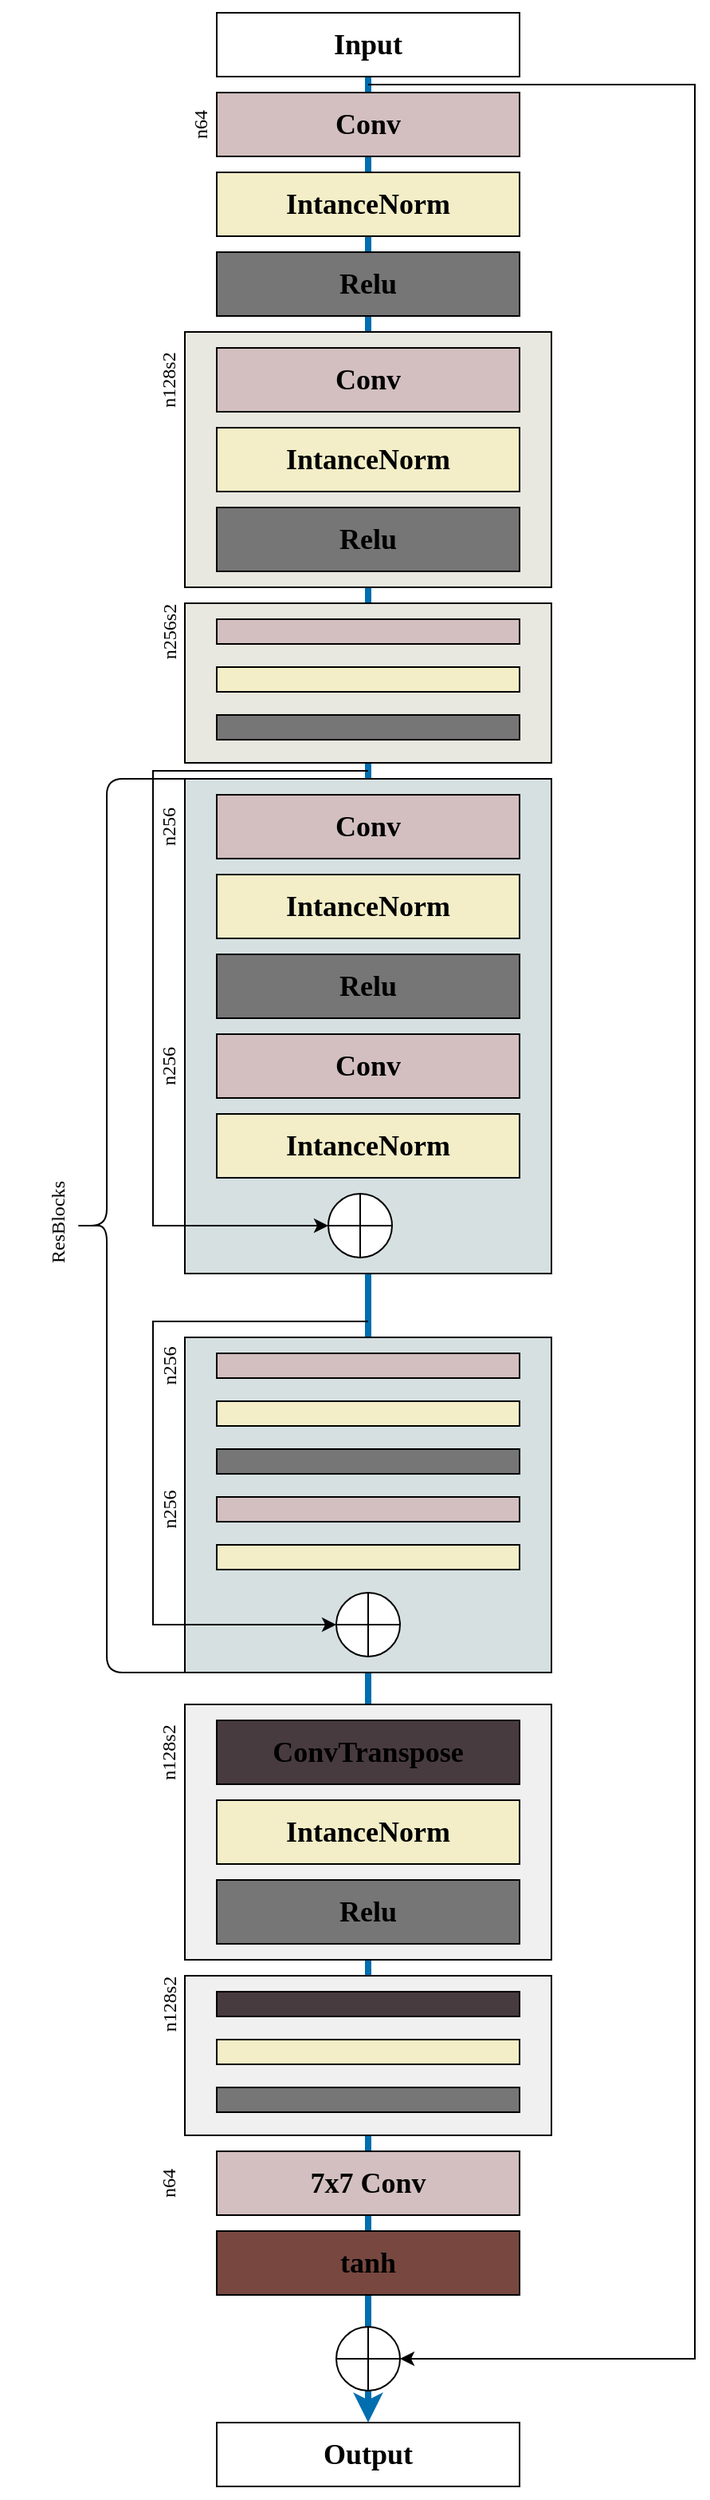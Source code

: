 <mxfile version="20.1.4" type="github">
  <diagram id="7JfQtgM287IBN1vyDeZi" name="第 1 页">
    <mxGraphModel dx="1720" dy="1013" grid="1" gridSize="10" guides="1" tooltips="1" connect="1" arrows="1" fold="1" page="1" pageScale="1" pageWidth="827" pageHeight="1169" math="0" shadow="0">
      <root>
        <mxCell id="0" />
        <mxCell id="1" parent="0" />
        <mxCell id="Yrk2esqF26IQwSNQLnqM-48" value="" style="endArrow=classic;html=1;rounded=0;fontFamily=Times New Roman;fontSize=18;exitX=0.5;exitY=1;exitDx=0;exitDy=0;entryX=0.5;entryY=0;entryDx=0;entryDy=0;strokeWidth=4;fillColor=#1ba1e2;strokeColor=#006EAF;" edge="1" parent="1" source="Yrk2esqF26IQwSNQLnqM-1" target="Yrk2esqF26IQwSNQLnqM-47">
          <mxGeometry width="50" height="50" relative="1" as="geometry">
            <mxPoint x="390" y="200" as="sourcePoint" />
            <mxPoint x="440" y="150" as="targetPoint" />
          </mxGeometry>
        </mxCell>
        <mxCell id="Yrk2esqF26IQwSNQLnqM-8" value="" style="rounded=0;whiteSpace=wrap;html=1;fontFamily=Times New Roman;fontSize=18;fillColor=#e8e8e0;" vertex="1" parent="1">
          <mxGeometry x="220" y="320" width="230" height="160" as="geometry" />
        </mxCell>
        <mxCell id="Yrk2esqF26IQwSNQLnqM-1" value="&lt;h5&gt;&lt;font style=&quot;font-size: 18px;&quot; face=&quot;Times New Roman&quot;&gt;Input&lt;/font&gt;&lt;/h5&gt;" style="rounded=0;whiteSpace=wrap;html=1;" vertex="1" parent="1">
          <mxGeometry x="240" y="120" width="190" height="40" as="geometry" />
        </mxCell>
        <mxCell id="Yrk2esqF26IQwSNQLnqM-2" value="&lt;h5&gt;&lt;font face=&quot;Times New Roman&quot;&gt;&lt;span style=&quot;font-size: 18px;&quot;&gt;Conv&lt;/span&gt;&lt;/font&gt;&lt;/h5&gt;" style="rounded=0;whiteSpace=wrap;html=1;fillColor=#D3bfc0;" vertex="1" parent="1">
          <mxGeometry x="240" y="170" width="190" height="40" as="geometry" />
        </mxCell>
        <mxCell id="Yrk2esqF26IQwSNQLnqM-3" value="&lt;h5&gt;&lt;font style=&quot;font-size: 18px;&quot; face=&quot;Times New Roman&quot;&gt;IntanceNorm&lt;/font&gt;&lt;/h5&gt;" style="rounded=0;whiteSpace=wrap;html=1;fillColor=#f3eec7;" vertex="1" parent="1">
          <mxGeometry x="240" y="220" width="190" height="40" as="geometry" />
        </mxCell>
        <mxCell id="Yrk2esqF26IQwSNQLnqM-4" value="&lt;font style=&quot;font-size: 18px;&quot; face=&quot;Times New Roman&quot;&gt;&lt;b&gt;Relu&lt;/b&gt;&lt;/font&gt;" style="rounded=0;whiteSpace=wrap;html=1;fillColor=#767676;" vertex="1" parent="1">
          <mxGeometry x="240" y="270" width="190" height="40" as="geometry" />
        </mxCell>
        <mxCell id="Yrk2esqF26IQwSNQLnqM-5" value="&lt;h5&gt;&lt;font face=&quot;Times New Roman&quot;&gt;&lt;span style=&quot;font-size: 18px;&quot;&gt;Conv&lt;/span&gt;&lt;/font&gt;&lt;/h5&gt;" style="rounded=0;whiteSpace=wrap;html=1;fillColor=#D3BFC0;" vertex="1" parent="1">
          <mxGeometry x="240" y="330" width="190" height="40" as="geometry" />
        </mxCell>
        <mxCell id="Yrk2esqF26IQwSNQLnqM-6" value="&lt;h5&gt;&lt;font style=&quot;font-size: 18px;&quot; face=&quot;Times New Roman&quot;&gt;IntanceNorm&lt;/font&gt;&lt;/h5&gt;" style="rounded=0;whiteSpace=wrap;html=1;fillColor=#F3EEC7;" vertex="1" parent="1">
          <mxGeometry x="240" y="380" width="190" height="40" as="geometry" />
        </mxCell>
        <mxCell id="Yrk2esqF26IQwSNQLnqM-7" value="&lt;font style=&quot;font-size: 18px;&quot; face=&quot;Times New Roman&quot;&gt;&lt;b&gt;Relu&lt;/b&gt;&lt;/font&gt;" style="rounded=0;whiteSpace=wrap;html=1;fillColor=#767676;" vertex="1" parent="1">
          <mxGeometry x="240" y="430" width="190" height="40" as="geometry" />
        </mxCell>
        <mxCell id="Yrk2esqF26IQwSNQLnqM-9" value="" style="rounded=0;whiteSpace=wrap;html=1;fontFamily=Times New Roman;fontSize=18;fillColor=#E8E8E0;" vertex="1" parent="1">
          <mxGeometry x="220" y="490" width="230" height="100" as="geometry" />
        </mxCell>
        <mxCell id="Yrk2esqF26IQwSNQLnqM-12" value="" style="rounded=0;whiteSpace=wrap;html=1;fillColor=#F3EEC7;" vertex="1" parent="1">
          <mxGeometry x="240" y="530" width="190" height="15.5" as="geometry" />
        </mxCell>
        <mxCell id="Yrk2esqF26IQwSNQLnqM-14" value="" style="rounded=0;whiteSpace=wrap;html=1;fillColor=#D3BFC0;" vertex="1" parent="1">
          <mxGeometry x="240" y="500" width="190" height="15.5" as="geometry" />
        </mxCell>
        <mxCell id="Yrk2esqF26IQwSNQLnqM-15" value="" style="rounded=0;whiteSpace=wrap;html=1;fillColor=#767676;" vertex="1" parent="1">
          <mxGeometry x="240" y="560" width="190" height="15.5" as="geometry" />
        </mxCell>
        <mxCell id="Yrk2esqF26IQwSNQLnqM-16" value="" style="rounded=0;whiteSpace=wrap;html=1;fontFamily=Times New Roman;fontSize=18;fillColor=#d6e0e1;" vertex="1" parent="1">
          <mxGeometry x="220" y="600" width="230" height="310" as="geometry" />
        </mxCell>
        <mxCell id="Yrk2esqF26IQwSNQLnqM-17" value="&lt;h5&gt;&lt;font face=&quot;Times New Roman&quot;&gt;&lt;span style=&quot;font-size: 18px;&quot;&gt;Conv&lt;/span&gt;&lt;/font&gt;&lt;/h5&gt;" style="rounded=0;whiteSpace=wrap;html=1;fillColor=#D3BFC0;" vertex="1" parent="1">
          <mxGeometry x="240" y="610" width="190" height="40" as="geometry" />
        </mxCell>
        <mxCell id="Yrk2esqF26IQwSNQLnqM-18" value="&lt;h5&gt;&lt;font style=&quot;font-size: 18px;&quot; face=&quot;Times New Roman&quot;&gt;IntanceNorm&lt;/font&gt;&lt;/h5&gt;" style="rounded=0;whiteSpace=wrap;html=1;fillColor=#F3EEC7;" vertex="1" parent="1">
          <mxGeometry x="240" y="660" width="190" height="40" as="geometry" />
        </mxCell>
        <mxCell id="Yrk2esqF26IQwSNQLnqM-19" value="&lt;font style=&quot;font-size: 18px;&quot; face=&quot;Times New Roman&quot;&gt;&lt;b&gt;Relu&lt;/b&gt;&lt;/font&gt;" style="rounded=0;whiteSpace=wrap;html=1;fillColor=#767676;" vertex="1" parent="1">
          <mxGeometry x="240" y="710" width="190" height="40" as="geometry" />
        </mxCell>
        <mxCell id="Yrk2esqF26IQwSNQLnqM-20" value="&lt;h5&gt;&lt;font face=&quot;Times New Roman&quot;&gt;&lt;span style=&quot;font-size: 18px;&quot;&gt;Conv&lt;/span&gt;&lt;/font&gt;&lt;/h5&gt;" style="rounded=0;whiteSpace=wrap;html=1;fillColor=#D3BFC0;" vertex="1" parent="1">
          <mxGeometry x="240" y="760" width="190" height="40" as="geometry" />
        </mxCell>
        <mxCell id="Yrk2esqF26IQwSNQLnqM-21" value="&lt;h5&gt;&lt;font style=&quot;font-size: 18px;&quot; face=&quot;Times New Roman&quot;&gt;IntanceNorm&lt;/font&gt;&lt;/h5&gt;" style="rounded=0;whiteSpace=wrap;html=1;fillColor=#F3EEC7;" vertex="1" parent="1">
          <mxGeometry x="240" y="810" width="190" height="40" as="geometry" />
        </mxCell>
        <mxCell id="Yrk2esqF26IQwSNQLnqM-22" value="" style="shape=orEllipse;perimeter=ellipsePerimeter;whiteSpace=wrap;html=1;backgroundOutline=1;fontFamily=Times New Roman;fontSize=18;" vertex="1" parent="1">
          <mxGeometry x="310" y="860" width="40" height="40" as="geometry" />
        </mxCell>
        <mxCell id="Yrk2esqF26IQwSNQLnqM-30" value="" style="rounded=0;whiteSpace=wrap;html=1;fontFamily=Times New Roman;fontSize=18;fillColor=#D6E0E1;" vertex="1" parent="1">
          <mxGeometry x="220" y="950" width="230" height="210" as="geometry" />
        </mxCell>
        <mxCell id="Yrk2esqF26IQwSNQLnqM-31" value="" style="rounded=0;whiteSpace=wrap;html=1;fillColor=#F3EEC7;" vertex="1" parent="1">
          <mxGeometry x="240" y="990" width="190" height="15.5" as="geometry" />
        </mxCell>
        <mxCell id="Yrk2esqF26IQwSNQLnqM-32" value="" style="rounded=0;whiteSpace=wrap;html=1;fillColor=#D3BFC0;" vertex="1" parent="1">
          <mxGeometry x="240" y="960" width="190" height="15.5" as="geometry" />
        </mxCell>
        <mxCell id="Yrk2esqF26IQwSNQLnqM-33" value="" style="rounded=0;whiteSpace=wrap;html=1;fillColor=#767676;" vertex="1" parent="1">
          <mxGeometry x="240" y="1020" width="190" height="15.5" as="geometry" />
        </mxCell>
        <mxCell id="Yrk2esqF26IQwSNQLnqM-34" value="" style="rounded=0;whiteSpace=wrap;html=1;fillColor=#D3BFC0;" vertex="1" parent="1">
          <mxGeometry x="240" y="1050" width="190" height="15.5" as="geometry" />
        </mxCell>
        <mxCell id="Yrk2esqF26IQwSNQLnqM-35" value="" style="rounded=0;whiteSpace=wrap;html=1;fillColor=#F3EEC7;" vertex="1" parent="1">
          <mxGeometry x="240" y="1080" width="190" height="15.5" as="geometry" />
        </mxCell>
        <mxCell id="Yrk2esqF26IQwSNQLnqM-36" value="" style="shape=orEllipse;perimeter=ellipsePerimeter;whiteSpace=wrap;html=1;backgroundOutline=1;fontFamily=Times New Roman;fontSize=18;" vertex="1" parent="1">
          <mxGeometry x="315" y="1110" width="40" height="40" as="geometry" />
        </mxCell>
        <mxCell id="Yrk2esqF26IQwSNQLnqM-37" value="" style="rounded=0;whiteSpace=wrap;html=1;fontFamily=Times New Roman;fontSize=18;fillColor=#f0f0f0;" vertex="1" parent="1">
          <mxGeometry x="220" y="1180" width="230" height="160" as="geometry" />
        </mxCell>
        <mxCell id="Yrk2esqF26IQwSNQLnqM-38" value="&lt;h5&gt;&lt;font face=&quot;Times New Roman&quot;&gt;&lt;span style=&quot;font-size: 18px;&quot;&gt;ConvTranspose&lt;/span&gt;&lt;/font&gt;&lt;/h5&gt;" style="rounded=0;whiteSpace=wrap;html=1;fillColor=#483b3f;" vertex="1" parent="1">
          <mxGeometry x="240" y="1190" width="190" height="40" as="geometry" />
        </mxCell>
        <mxCell id="Yrk2esqF26IQwSNQLnqM-39" value="&lt;h5&gt;&lt;font style=&quot;font-size: 18px;&quot; face=&quot;Times New Roman&quot;&gt;IntanceNorm&lt;/font&gt;&lt;/h5&gt;" style="rounded=0;whiteSpace=wrap;html=1;fillColor=#F3EEC7;" vertex="1" parent="1">
          <mxGeometry x="240" y="1240" width="190" height="40" as="geometry" />
        </mxCell>
        <mxCell id="Yrk2esqF26IQwSNQLnqM-40" value="&lt;font style=&quot;font-size: 18px;&quot; face=&quot;Times New Roman&quot;&gt;&lt;b&gt;Relu&lt;/b&gt;&lt;/font&gt;" style="rounded=0;whiteSpace=wrap;html=1;fillColor=#767676;" vertex="1" parent="1">
          <mxGeometry x="240" y="1290" width="190" height="40" as="geometry" />
        </mxCell>
        <mxCell id="Yrk2esqF26IQwSNQLnqM-41" value="" style="rounded=0;whiteSpace=wrap;html=1;fontFamily=Times New Roman;fontSize=18;fillColor=#f0f0f0;" vertex="1" parent="1">
          <mxGeometry x="220" y="1350" width="230" height="100" as="geometry" />
        </mxCell>
        <mxCell id="Yrk2esqF26IQwSNQLnqM-42" value="" style="rounded=0;whiteSpace=wrap;html=1;fillColor=#F3EEC7;" vertex="1" parent="1">
          <mxGeometry x="240" y="1390" width="190" height="15.5" as="geometry" />
        </mxCell>
        <mxCell id="Yrk2esqF26IQwSNQLnqM-43" value="" style="rounded=0;whiteSpace=wrap;html=1;fillColor=#483B3F;" vertex="1" parent="1">
          <mxGeometry x="240" y="1360" width="190" height="15.5" as="geometry" />
        </mxCell>
        <mxCell id="Yrk2esqF26IQwSNQLnqM-44" value="" style="rounded=0;whiteSpace=wrap;html=1;fillColor=#767676;" vertex="1" parent="1">
          <mxGeometry x="240" y="1420" width="190" height="15.5" as="geometry" />
        </mxCell>
        <mxCell id="Yrk2esqF26IQwSNQLnqM-45" value="&lt;h5&gt;&lt;font face=&quot;Times New Roman&quot;&gt;&lt;span style=&quot;font-size: 18px;&quot;&gt;7x7 Conv&lt;/span&gt;&lt;/font&gt;&lt;/h5&gt;" style="rounded=0;whiteSpace=wrap;html=1;fillColor=#D3BFC0;" vertex="1" parent="1">
          <mxGeometry x="240" y="1460" width="190" height="40" as="geometry" />
        </mxCell>
        <mxCell id="Yrk2esqF26IQwSNQLnqM-46" value="&lt;h5&gt;&lt;font style=&quot;font-size: 18px;&quot; face=&quot;Times New Roman&quot;&gt;tanh&lt;/font&gt;&lt;/h5&gt;" style="rounded=0;whiteSpace=wrap;html=1;fillColor=#784840;" vertex="1" parent="1">
          <mxGeometry x="240" y="1510" width="190" height="40" as="geometry" />
        </mxCell>
        <mxCell id="Yrk2esqF26IQwSNQLnqM-47" value="&lt;h5&gt;&lt;font style=&quot;font-size: 18px;&quot; face=&quot;Times New Roman&quot;&gt;Output&lt;/font&gt;&lt;/h5&gt;" style="rounded=0;whiteSpace=wrap;html=1;" vertex="1" parent="1">
          <mxGeometry x="240" y="1630" width="190" height="40" as="geometry" />
        </mxCell>
        <mxCell id="Yrk2esqF26IQwSNQLnqM-49" value="" style="endArrow=classic;html=1;rounded=0;fontFamily=Times New Roman;fontSize=18;entryX=1;entryY=0.5;entryDx=0;entryDy=0;" edge="1" parent="1" target="Yrk2esqF26IQwSNQLnqM-50">
          <mxGeometry width="50" height="50" relative="1" as="geometry">
            <mxPoint x="335" y="165" as="sourcePoint" />
            <mxPoint x="540" y="1600" as="targetPoint" />
            <Array as="points">
              <mxPoint x="540" y="165" />
              <mxPoint x="540" y="1590" />
            </Array>
          </mxGeometry>
        </mxCell>
        <mxCell id="Yrk2esqF26IQwSNQLnqM-50" value="" style="shape=orEllipse;perimeter=ellipsePerimeter;whiteSpace=wrap;html=1;backgroundOutline=1;fontFamily=Times New Roman;fontSize=18;" vertex="1" parent="1">
          <mxGeometry x="315" y="1570" width="40" height="40" as="geometry" />
        </mxCell>
        <mxCell id="Yrk2esqF26IQwSNQLnqM-53" value="" style="endArrow=classic;html=1;rounded=0;fontFamily=Times New Roman;fontSize=18;entryX=0;entryY=0.5;entryDx=0;entryDy=0;" edge="1" parent="1" target="Yrk2esqF26IQwSNQLnqM-22">
          <mxGeometry width="50" height="50" relative="1" as="geometry">
            <mxPoint x="335" y="595" as="sourcePoint" />
            <mxPoint x="200" y="880" as="targetPoint" />
            <Array as="points">
              <mxPoint x="200" y="595" />
              <mxPoint x="200" y="880" />
            </Array>
          </mxGeometry>
        </mxCell>
        <mxCell id="Yrk2esqF26IQwSNQLnqM-55" value="" style="endArrow=classic;html=1;rounded=0;fontFamily=Times New Roman;fontSize=18;entryX=0;entryY=0.5;entryDx=0;entryDy=0;" edge="1" parent="1" target="Yrk2esqF26IQwSNQLnqM-36">
          <mxGeometry width="50" height="50" relative="1" as="geometry">
            <mxPoint x="335" y="940" as="sourcePoint" />
            <mxPoint x="200" y="1140" as="targetPoint" />
            <Array as="points">
              <mxPoint x="200" y="940" />
              <mxPoint x="200" y="1130" />
            </Array>
          </mxGeometry>
        </mxCell>
        <mxCell id="Yrk2esqF26IQwSNQLnqM-56" value="" style="shape=curlyBracket;whiteSpace=wrap;html=1;rounded=1;fontFamily=Times New Roman;fontSize=18;size=0.3;" vertex="1" parent="1">
          <mxGeometry x="150" y="600" width="70" height="560" as="geometry" />
        </mxCell>
        <mxCell id="Yrk2esqF26IQwSNQLnqM-57" value="&lt;h6&gt;&lt;span style=&quot;font-weight: normal;&quot;&gt;n64&lt;/span&gt;&lt;/h6&gt;" style="text;html=1;strokeColor=none;fillColor=none;align=center;verticalAlign=middle;whiteSpace=wrap;rounded=0;fontFamily=Times New Roman;fontSize=18;direction=east;horizontal=0;" vertex="1" parent="1">
          <mxGeometry x="220" y="145" width="20" height="90" as="geometry" />
        </mxCell>
        <mxCell id="Yrk2esqF26IQwSNQLnqM-58" value="&lt;h6&gt;&lt;span style=&quot;font-weight: normal;&quot;&gt;n128s2&lt;/span&gt;&lt;/h6&gt;" style="text;html=1;strokeColor=none;fillColor=none;align=center;verticalAlign=middle;whiteSpace=wrap;rounded=0;fontFamily=Times New Roman;fontSize=18;direction=east;horizontal=0;" vertex="1" parent="1">
          <mxGeometry x="200" y="305" width="20" height="90" as="geometry" />
        </mxCell>
        <mxCell id="Yrk2esqF26IQwSNQLnqM-59" value="&lt;h6&gt;&lt;span style=&quot;font-weight: normal;&quot;&gt;n256s2&lt;/span&gt;&lt;/h6&gt;" style="text;html=1;strokeColor=none;fillColor=none;align=center;verticalAlign=middle;whiteSpace=wrap;rounded=0;fontFamily=Times New Roman;fontSize=18;direction=east;horizontal=0;" vertex="1" parent="1">
          <mxGeometry x="200" y="462.75" width="20" height="90" as="geometry" />
        </mxCell>
        <mxCell id="Yrk2esqF26IQwSNQLnqM-60" value="&lt;h6&gt;&lt;span style=&quot;font-weight: normal;&quot;&gt;n256&lt;/span&gt;&lt;/h6&gt;" style="text;html=1;strokeColor=none;fillColor=none;align=center;verticalAlign=middle;whiteSpace=wrap;rounded=0;fontFamily=Times New Roman;fontSize=18;direction=east;horizontal=0;" vertex="1" parent="1">
          <mxGeometry x="200" y="585" width="20" height="90" as="geometry" />
        </mxCell>
        <mxCell id="Yrk2esqF26IQwSNQLnqM-61" value="&lt;h6&gt;&lt;span style=&quot;font-weight: normal;&quot;&gt;n256&lt;/span&gt;&lt;/h6&gt;" style="text;html=1;strokeColor=none;fillColor=none;align=center;verticalAlign=middle;whiteSpace=wrap;rounded=0;fontFamily=Times New Roman;fontSize=18;direction=east;horizontal=0;" vertex="1" parent="1">
          <mxGeometry x="200" y="735" width="20" height="90" as="geometry" />
        </mxCell>
        <mxCell id="Yrk2esqF26IQwSNQLnqM-62" value="&lt;h6&gt;&lt;span style=&quot;font-weight: normal;&quot;&gt;n128s2&lt;/span&gt;&lt;/h6&gt;" style="text;html=1;strokeColor=none;fillColor=none;align=center;verticalAlign=middle;whiteSpace=wrap;rounded=0;fontFamily=Times New Roman;fontSize=18;direction=east;horizontal=0;" vertex="1" parent="1">
          <mxGeometry x="200" y="1165" width="20" height="90" as="geometry" />
        </mxCell>
        <mxCell id="Yrk2esqF26IQwSNQLnqM-64" value="&lt;h6&gt;&lt;span style=&quot;font-weight: normal;&quot;&gt;n256&lt;/span&gt;&lt;/h6&gt;" style="text;html=1;strokeColor=none;fillColor=none;align=center;verticalAlign=middle;whiteSpace=wrap;rounded=0;fontFamily=Times New Roman;fontSize=18;direction=east;horizontal=0;" vertex="1" parent="1">
          <mxGeometry x="200" y="922.75" width="20" height="90" as="geometry" />
        </mxCell>
        <mxCell id="Yrk2esqF26IQwSNQLnqM-65" value="&lt;h6&gt;&lt;span style=&quot;font-weight: normal;&quot;&gt;n256&lt;/span&gt;&lt;/h6&gt;" style="text;html=1;strokeColor=none;fillColor=none;align=center;verticalAlign=middle;whiteSpace=wrap;rounded=0;fontFamily=Times New Roman;fontSize=18;direction=east;horizontal=0;" vertex="1" parent="1">
          <mxGeometry x="200" y="1012.75" width="20" height="90" as="geometry" />
        </mxCell>
        <mxCell id="Yrk2esqF26IQwSNQLnqM-66" value="&lt;h6&gt;&lt;span style=&quot;font-weight: normal;&quot;&gt;n128s2&lt;/span&gt;&lt;/h6&gt;" style="text;html=1;strokeColor=none;fillColor=none;align=center;verticalAlign=middle;whiteSpace=wrap;rounded=0;fontFamily=Times New Roman;fontSize=18;direction=east;horizontal=0;" vertex="1" parent="1">
          <mxGeometry x="200" y="1322.75" width="20" height="90" as="geometry" />
        </mxCell>
        <mxCell id="Yrk2esqF26IQwSNQLnqM-67" value="&lt;h6&gt;&lt;span style=&quot;font-weight: normal;&quot;&gt;n64&lt;/span&gt;&lt;/h6&gt;" style="text;html=1;strokeColor=none;fillColor=none;align=center;verticalAlign=middle;whiteSpace=wrap;rounded=0;fontFamily=Times New Roman;fontSize=18;direction=east;horizontal=0;" vertex="1" parent="1">
          <mxGeometry x="200" y="1435" width="20" height="90" as="geometry" />
        </mxCell>
        <mxCell id="Yrk2esqF26IQwSNQLnqM-68" value="&lt;h6&gt;&lt;span style=&quot;font-weight: normal;&quot;&gt;ResBlocks&lt;/span&gt;&lt;/h6&gt;" style="text;html=1;strokeColor=none;fillColor=none;align=center;verticalAlign=middle;whiteSpace=wrap;rounded=0;fontFamily=Times New Roman;fontSize=18;direction=east;horizontal=0;" vertex="1" parent="1">
          <mxGeometry x="130" y="832.75" width="20" height="90" as="geometry" />
        </mxCell>
      </root>
    </mxGraphModel>
  </diagram>
</mxfile>

